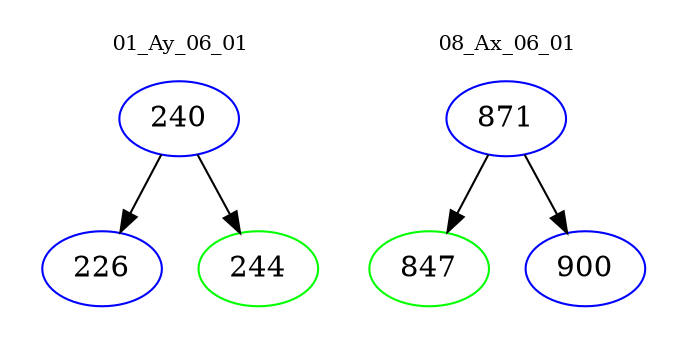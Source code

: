 digraph{
subgraph cluster_0 {
color = white
label = "01_Ay_06_01";
fontsize=10;
T0_240 [label="240", color="blue"]
T0_240 -> T0_226 [color="black"]
T0_226 [label="226", color="blue"]
T0_240 -> T0_244 [color="black"]
T0_244 [label="244", color="green"]
}
subgraph cluster_1 {
color = white
label = "08_Ax_06_01";
fontsize=10;
T1_871 [label="871", color="blue"]
T1_871 -> T1_847 [color="black"]
T1_847 [label="847", color="green"]
T1_871 -> T1_900 [color="black"]
T1_900 [label="900", color="blue"]
}
}
